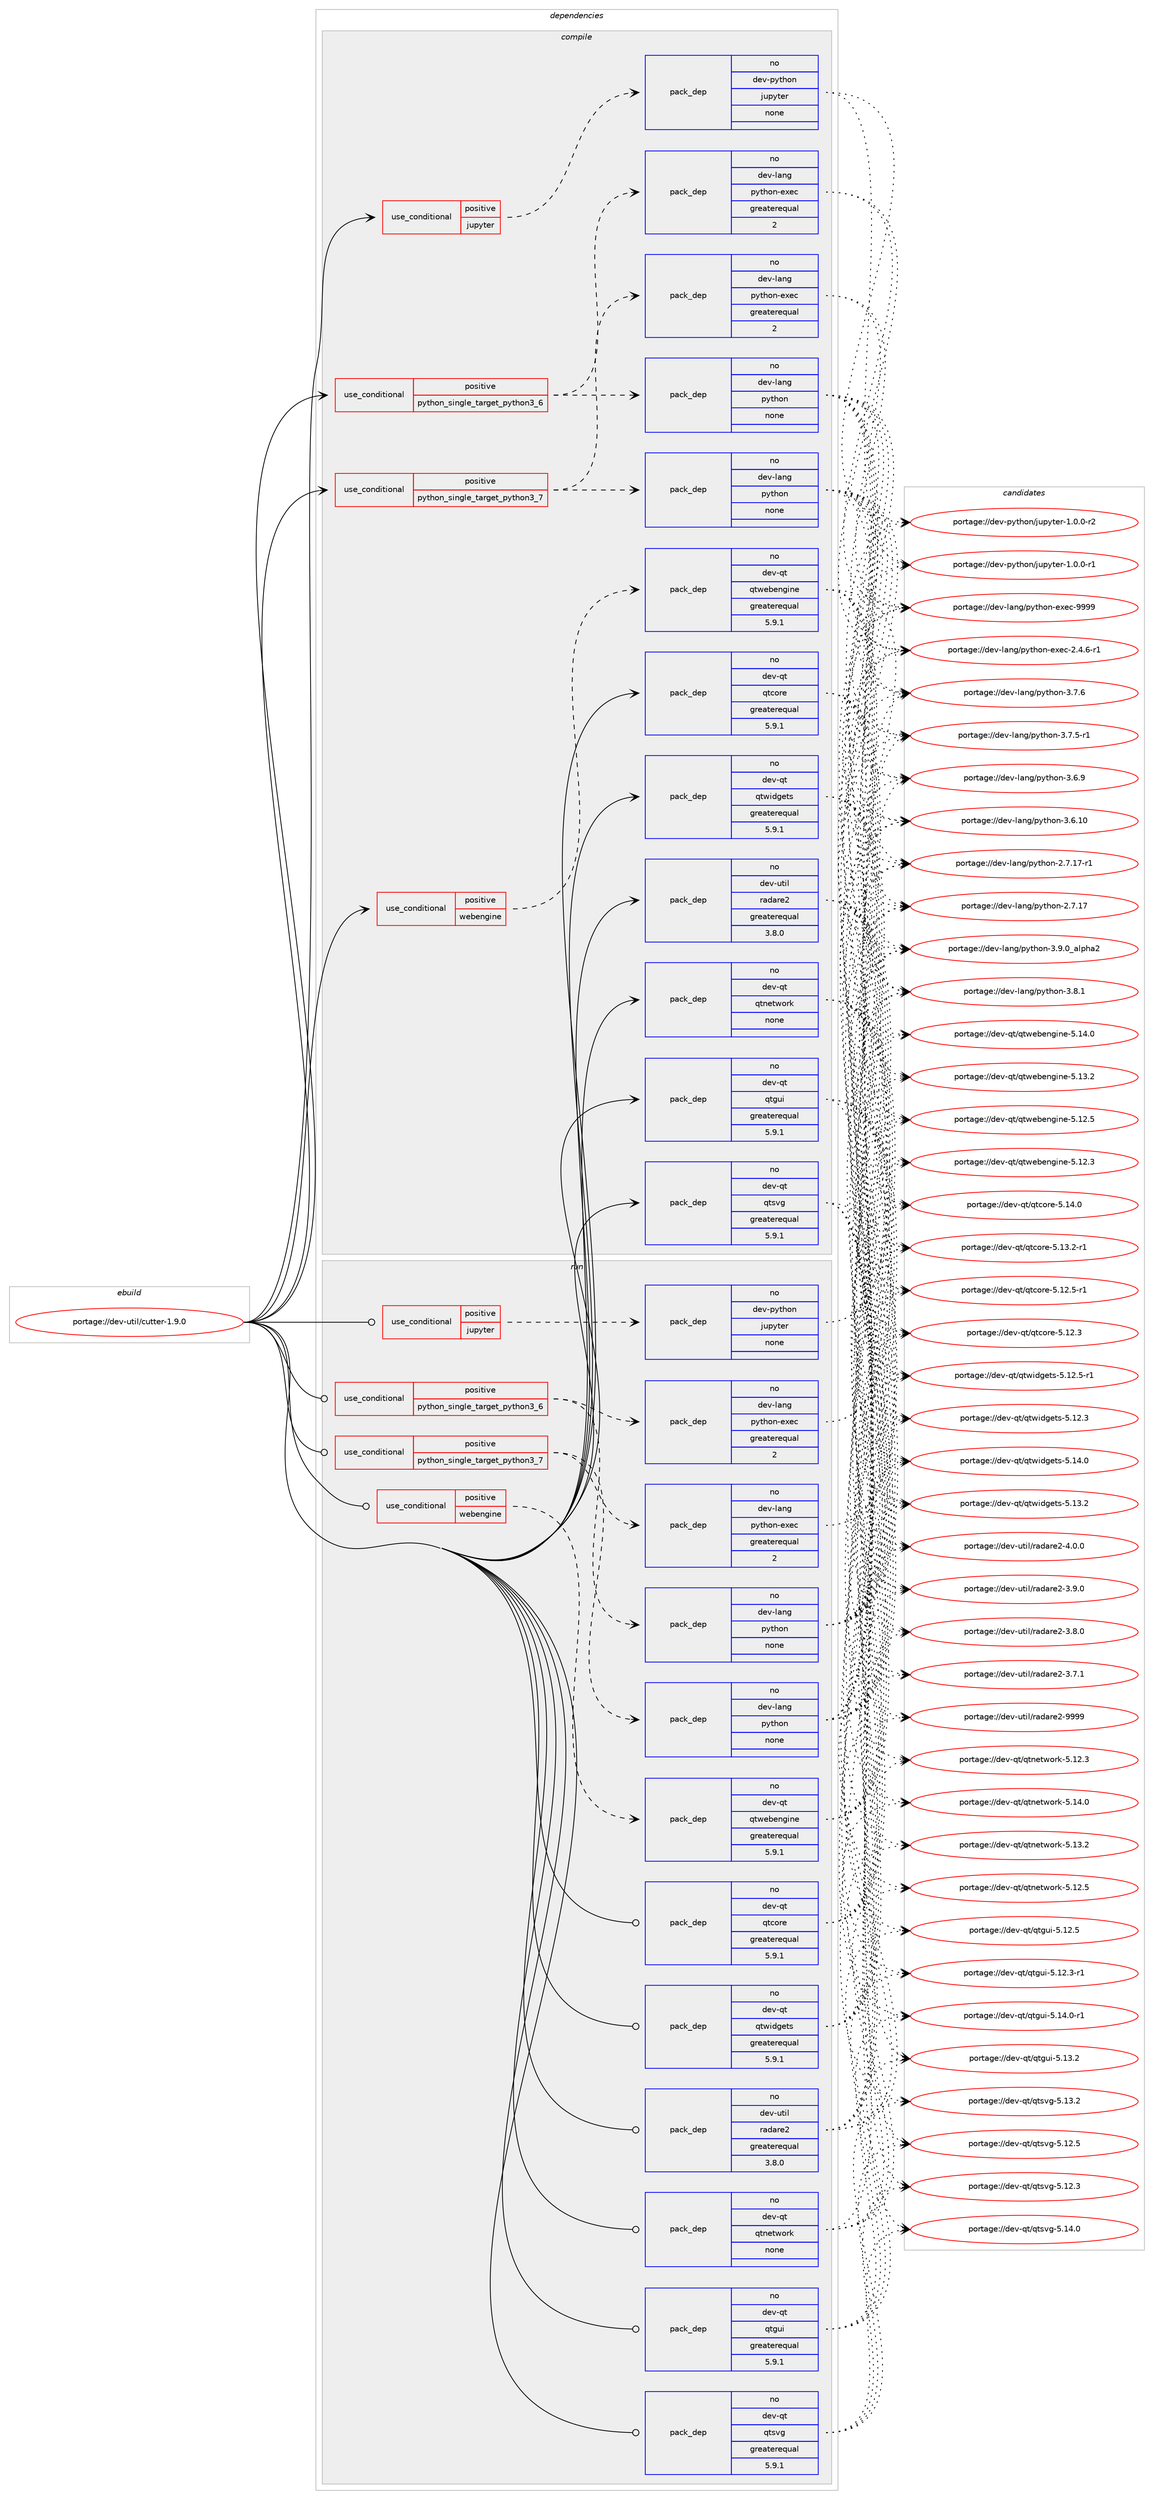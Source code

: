 digraph prolog {

# *************
# Graph options
# *************

newrank=true;
concentrate=true;
compound=true;
graph [rankdir=LR,fontname=Helvetica,fontsize=10,ranksep=1.5];#, ranksep=2.5, nodesep=0.2];
edge  [arrowhead=vee];
node  [fontname=Helvetica,fontsize=10];

# **********
# The ebuild
# **********

subgraph cluster_leftcol {
color=gray;
rank=same;
label=<<i>ebuild</i>>;
id [label="portage://dev-util/cutter-1.9.0", color=red, width=4, href="../dev-util/cutter-1.9.0.svg"];
}

# ****************
# The dependencies
# ****************

subgraph cluster_midcol {
color=gray;
label=<<i>dependencies</i>>;
subgraph cluster_compile {
fillcolor="#eeeeee";
style=filled;
label=<<i>compile</i>>;
subgraph cond62948 {
dependency303397 [label=<<TABLE BORDER="0" CELLBORDER="1" CELLSPACING="0" CELLPADDING="4"><TR><TD ROWSPAN="3" CELLPADDING="10">use_conditional</TD></TR><TR><TD>positive</TD></TR><TR><TD>jupyter</TD></TR></TABLE>>, shape=none, color=red];
subgraph pack235793 {
dependency303398 [label=<<TABLE BORDER="0" CELLBORDER="1" CELLSPACING="0" CELLPADDING="4" WIDTH="220"><TR><TD ROWSPAN="6" CELLPADDING="30">pack_dep</TD></TR><TR><TD WIDTH="110">no</TD></TR><TR><TD>dev-python</TD></TR><TR><TD>jupyter</TD></TR><TR><TD>none</TD></TR><TR><TD></TD></TR></TABLE>>, shape=none, color=blue];
}
dependency303397:e -> dependency303398:w [weight=20,style="dashed",arrowhead="vee"];
}
id:e -> dependency303397:w [weight=20,style="solid",arrowhead="vee"];
subgraph cond62949 {
dependency303399 [label=<<TABLE BORDER="0" CELLBORDER="1" CELLSPACING="0" CELLPADDING="4"><TR><TD ROWSPAN="3" CELLPADDING="10">use_conditional</TD></TR><TR><TD>positive</TD></TR><TR><TD>python_single_target_python3_6</TD></TR></TABLE>>, shape=none, color=red];
subgraph pack235794 {
dependency303400 [label=<<TABLE BORDER="0" CELLBORDER="1" CELLSPACING="0" CELLPADDING="4" WIDTH="220"><TR><TD ROWSPAN="6" CELLPADDING="30">pack_dep</TD></TR><TR><TD WIDTH="110">no</TD></TR><TR><TD>dev-lang</TD></TR><TR><TD>python</TD></TR><TR><TD>none</TD></TR><TR><TD></TD></TR></TABLE>>, shape=none, color=blue];
}
dependency303399:e -> dependency303400:w [weight=20,style="dashed",arrowhead="vee"];
subgraph pack235795 {
dependency303401 [label=<<TABLE BORDER="0" CELLBORDER="1" CELLSPACING="0" CELLPADDING="4" WIDTH="220"><TR><TD ROWSPAN="6" CELLPADDING="30">pack_dep</TD></TR><TR><TD WIDTH="110">no</TD></TR><TR><TD>dev-lang</TD></TR><TR><TD>python-exec</TD></TR><TR><TD>greaterequal</TD></TR><TR><TD>2</TD></TR></TABLE>>, shape=none, color=blue];
}
dependency303399:e -> dependency303401:w [weight=20,style="dashed",arrowhead="vee"];
}
id:e -> dependency303399:w [weight=20,style="solid",arrowhead="vee"];
subgraph cond62950 {
dependency303402 [label=<<TABLE BORDER="0" CELLBORDER="1" CELLSPACING="0" CELLPADDING="4"><TR><TD ROWSPAN="3" CELLPADDING="10">use_conditional</TD></TR><TR><TD>positive</TD></TR><TR><TD>python_single_target_python3_7</TD></TR></TABLE>>, shape=none, color=red];
subgraph pack235796 {
dependency303403 [label=<<TABLE BORDER="0" CELLBORDER="1" CELLSPACING="0" CELLPADDING="4" WIDTH="220"><TR><TD ROWSPAN="6" CELLPADDING="30">pack_dep</TD></TR><TR><TD WIDTH="110">no</TD></TR><TR><TD>dev-lang</TD></TR><TR><TD>python</TD></TR><TR><TD>none</TD></TR><TR><TD></TD></TR></TABLE>>, shape=none, color=blue];
}
dependency303402:e -> dependency303403:w [weight=20,style="dashed",arrowhead="vee"];
subgraph pack235797 {
dependency303404 [label=<<TABLE BORDER="0" CELLBORDER="1" CELLSPACING="0" CELLPADDING="4" WIDTH="220"><TR><TD ROWSPAN="6" CELLPADDING="30">pack_dep</TD></TR><TR><TD WIDTH="110">no</TD></TR><TR><TD>dev-lang</TD></TR><TR><TD>python-exec</TD></TR><TR><TD>greaterequal</TD></TR><TR><TD>2</TD></TR></TABLE>>, shape=none, color=blue];
}
dependency303402:e -> dependency303404:w [weight=20,style="dashed",arrowhead="vee"];
}
id:e -> dependency303402:w [weight=20,style="solid",arrowhead="vee"];
subgraph cond62951 {
dependency303405 [label=<<TABLE BORDER="0" CELLBORDER="1" CELLSPACING="0" CELLPADDING="4"><TR><TD ROWSPAN="3" CELLPADDING="10">use_conditional</TD></TR><TR><TD>positive</TD></TR><TR><TD>webengine</TD></TR></TABLE>>, shape=none, color=red];
subgraph pack235798 {
dependency303406 [label=<<TABLE BORDER="0" CELLBORDER="1" CELLSPACING="0" CELLPADDING="4" WIDTH="220"><TR><TD ROWSPAN="6" CELLPADDING="30">pack_dep</TD></TR><TR><TD WIDTH="110">no</TD></TR><TR><TD>dev-qt</TD></TR><TR><TD>qtwebengine</TD></TR><TR><TD>greaterequal</TD></TR><TR><TD>5.9.1</TD></TR></TABLE>>, shape=none, color=blue];
}
dependency303405:e -> dependency303406:w [weight=20,style="dashed",arrowhead="vee"];
}
id:e -> dependency303405:w [weight=20,style="solid",arrowhead="vee"];
subgraph pack235799 {
dependency303407 [label=<<TABLE BORDER="0" CELLBORDER="1" CELLSPACING="0" CELLPADDING="4" WIDTH="220"><TR><TD ROWSPAN="6" CELLPADDING="30">pack_dep</TD></TR><TR><TD WIDTH="110">no</TD></TR><TR><TD>dev-qt</TD></TR><TR><TD>qtcore</TD></TR><TR><TD>greaterequal</TD></TR><TR><TD>5.9.1</TD></TR></TABLE>>, shape=none, color=blue];
}
id:e -> dependency303407:w [weight=20,style="solid",arrowhead="vee"];
subgraph pack235800 {
dependency303408 [label=<<TABLE BORDER="0" CELLBORDER="1" CELLSPACING="0" CELLPADDING="4" WIDTH="220"><TR><TD ROWSPAN="6" CELLPADDING="30">pack_dep</TD></TR><TR><TD WIDTH="110">no</TD></TR><TR><TD>dev-qt</TD></TR><TR><TD>qtgui</TD></TR><TR><TD>greaterequal</TD></TR><TR><TD>5.9.1</TD></TR></TABLE>>, shape=none, color=blue];
}
id:e -> dependency303408:w [weight=20,style="solid",arrowhead="vee"];
subgraph pack235801 {
dependency303409 [label=<<TABLE BORDER="0" CELLBORDER="1" CELLSPACING="0" CELLPADDING="4" WIDTH="220"><TR><TD ROWSPAN="6" CELLPADDING="30">pack_dep</TD></TR><TR><TD WIDTH="110">no</TD></TR><TR><TD>dev-qt</TD></TR><TR><TD>qtnetwork</TD></TR><TR><TD>none</TD></TR><TR><TD></TD></TR></TABLE>>, shape=none, color=blue];
}
id:e -> dependency303409:w [weight=20,style="solid",arrowhead="vee"];
subgraph pack235802 {
dependency303410 [label=<<TABLE BORDER="0" CELLBORDER="1" CELLSPACING="0" CELLPADDING="4" WIDTH="220"><TR><TD ROWSPAN="6" CELLPADDING="30">pack_dep</TD></TR><TR><TD WIDTH="110">no</TD></TR><TR><TD>dev-qt</TD></TR><TR><TD>qtsvg</TD></TR><TR><TD>greaterequal</TD></TR><TR><TD>5.9.1</TD></TR></TABLE>>, shape=none, color=blue];
}
id:e -> dependency303410:w [weight=20,style="solid",arrowhead="vee"];
subgraph pack235803 {
dependency303411 [label=<<TABLE BORDER="0" CELLBORDER="1" CELLSPACING="0" CELLPADDING="4" WIDTH="220"><TR><TD ROWSPAN="6" CELLPADDING="30">pack_dep</TD></TR><TR><TD WIDTH="110">no</TD></TR><TR><TD>dev-qt</TD></TR><TR><TD>qtwidgets</TD></TR><TR><TD>greaterequal</TD></TR><TR><TD>5.9.1</TD></TR></TABLE>>, shape=none, color=blue];
}
id:e -> dependency303411:w [weight=20,style="solid",arrowhead="vee"];
subgraph pack235804 {
dependency303412 [label=<<TABLE BORDER="0" CELLBORDER="1" CELLSPACING="0" CELLPADDING="4" WIDTH="220"><TR><TD ROWSPAN="6" CELLPADDING="30">pack_dep</TD></TR><TR><TD WIDTH="110">no</TD></TR><TR><TD>dev-util</TD></TR><TR><TD>radare2</TD></TR><TR><TD>greaterequal</TD></TR><TR><TD>3.8.0</TD></TR></TABLE>>, shape=none, color=blue];
}
id:e -> dependency303412:w [weight=20,style="solid",arrowhead="vee"];
}
subgraph cluster_compileandrun {
fillcolor="#eeeeee";
style=filled;
label=<<i>compile and run</i>>;
}
subgraph cluster_run {
fillcolor="#eeeeee";
style=filled;
label=<<i>run</i>>;
subgraph cond62952 {
dependency303413 [label=<<TABLE BORDER="0" CELLBORDER="1" CELLSPACING="0" CELLPADDING="4"><TR><TD ROWSPAN="3" CELLPADDING="10">use_conditional</TD></TR><TR><TD>positive</TD></TR><TR><TD>jupyter</TD></TR></TABLE>>, shape=none, color=red];
subgraph pack235805 {
dependency303414 [label=<<TABLE BORDER="0" CELLBORDER="1" CELLSPACING="0" CELLPADDING="4" WIDTH="220"><TR><TD ROWSPAN="6" CELLPADDING="30">pack_dep</TD></TR><TR><TD WIDTH="110">no</TD></TR><TR><TD>dev-python</TD></TR><TR><TD>jupyter</TD></TR><TR><TD>none</TD></TR><TR><TD></TD></TR></TABLE>>, shape=none, color=blue];
}
dependency303413:e -> dependency303414:w [weight=20,style="dashed",arrowhead="vee"];
}
id:e -> dependency303413:w [weight=20,style="solid",arrowhead="odot"];
subgraph cond62953 {
dependency303415 [label=<<TABLE BORDER="0" CELLBORDER="1" CELLSPACING="0" CELLPADDING="4"><TR><TD ROWSPAN="3" CELLPADDING="10">use_conditional</TD></TR><TR><TD>positive</TD></TR><TR><TD>python_single_target_python3_6</TD></TR></TABLE>>, shape=none, color=red];
subgraph pack235806 {
dependency303416 [label=<<TABLE BORDER="0" CELLBORDER="1" CELLSPACING="0" CELLPADDING="4" WIDTH="220"><TR><TD ROWSPAN="6" CELLPADDING="30">pack_dep</TD></TR><TR><TD WIDTH="110">no</TD></TR><TR><TD>dev-lang</TD></TR><TR><TD>python</TD></TR><TR><TD>none</TD></TR><TR><TD></TD></TR></TABLE>>, shape=none, color=blue];
}
dependency303415:e -> dependency303416:w [weight=20,style="dashed",arrowhead="vee"];
subgraph pack235807 {
dependency303417 [label=<<TABLE BORDER="0" CELLBORDER="1" CELLSPACING="0" CELLPADDING="4" WIDTH="220"><TR><TD ROWSPAN="6" CELLPADDING="30">pack_dep</TD></TR><TR><TD WIDTH="110">no</TD></TR><TR><TD>dev-lang</TD></TR><TR><TD>python-exec</TD></TR><TR><TD>greaterequal</TD></TR><TR><TD>2</TD></TR></TABLE>>, shape=none, color=blue];
}
dependency303415:e -> dependency303417:w [weight=20,style="dashed",arrowhead="vee"];
}
id:e -> dependency303415:w [weight=20,style="solid",arrowhead="odot"];
subgraph cond62954 {
dependency303418 [label=<<TABLE BORDER="0" CELLBORDER="1" CELLSPACING="0" CELLPADDING="4"><TR><TD ROWSPAN="3" CELLPADDING="10">use_conditional</TD></TR><TR><TD>positive</TD></TR><TR><TD>python_single_target_python3_7</TD></TR></TABLE>>, shape=none, color=red];
subgraph pack235808 {
dependency303419 [label=<<TABLE BORDER="0" CELLBORDER="1" CELLSPACING="0" CELLPADDING="4" WIDTH="220"><TR><TD ROWSPAN="6" CELLPADDING="30">pack_dep</TD></TR><TR><TD WIDTH="110">no</TD></TR><TR><TD>dev-lang</TD></TR><TR><TD>python</TD></TR><TR><TD>none</TD></TR><TR><TD></TD></TR></TABLE>>, shape=none, color=blue];
}
dependency303418:e -> dependency303419:w [weight=20,style="dashed",arrowhead="vee"];
subgraph pack235809 {
dependency303420 [label=<<TABLE BORDER="0" CELLBORDER="1" CELLSPACING="0" CELLPADDING="4" WIDTH="220"><TR><TD ROWSPAN="6" CELLPADDING="30">pack_dep</TD></TR><TR><TD WIDTH="110">no</TD></TR><TR><TD>dev-lang</TD></TR><TR><TD>python-exec</TD></TR><TR><TD>greaterequal</TD></TR><TR><TD>2</TD></TR></TABLE>>, shape=none, color=blue];
}
dependency303418:e -> dependency303420:w [weight=20,style="dashed",arrowhead="vee"];
}
id:e -> dependency303418:w [weight=20,style="solid",arrowhead="odot"];
subgraph cond62955 {
dependency303421 [label=<<TABLE BORDER="0" CELLBORDER="1" CELLSPACING="0" CELLPADDING="4"><TR><TD ROWSPAN="3" CELLPADDING="10">use_conditional</TD></TR><TR><TD>positive</TD></TR><TR><TD>webengine</TD></TR></TABLE>>, shape=none, color=red];
subgraph pack235810 {
dependency303422 [label=<<TABLE BORDER="0" CELLBORDER="1" CELLSPACING="0" CELLPADDING="4" WIDTH="220"><TR><TD ROWSPAN="6" CELLPADDING="30">pack_dep</TD></TR><TR><TD WIDTH="110">no</TD></TR><TR><TD>dev-qt</TD></TR><TR><TD>qtwebengine</TD></TR><TR><TD>greaterequal</TD></TR><TR><TD>5.9.1</TD></TR></TABLE>>, shape=none, color=blue];
}
dependency303421:e -> dependency303422:w [weight=20,style="dashed",arrowhead="vee"];
}
id:e -> dependency303421:w [weight=20,style="solid",arrowhead="odot"];
subgraph pack235811 {
dependency303423 [label=<<TABLE BORDER="0" CELLBORDER="1" CELLSPACING="0" CELLPADDING="4" WIDTH="220"><TR><TD ROWSPAN="6" CELLPADDING="30">pack_dep</TD></TR><TR><TD WIDTH="110">no</TD></TR><TR><TD>dev-qt</TD></TR><TR><TD>qtcore</TD></TR><TR><TD>greaterequal</TD></TR><TR><TD>5.9.1</TD></TR></TABLE>>, shape=none, color=blue];
}
id:e -> dependency303423:w [weight=20,style="solid",arrowhead="odot"];
subgraph pack235812 {
dependency303424 [label=<<TABLE BORDER="0" CELLBORDER="1" CELLSPACING="0" CELLPADDING="4" WIDTH="220"><TR><TD ROWSPAN="6" CELLPADDING="30">pack_dep</TD></TR><TR><TD WIDTH="110">no</TD></TR><TR><TD>dev-qt</TD></TR><TR><TD>qtgui</TD></TR><TR><TD>greaterequal</TD></TR><TR><TD>5.9.1</TD></TR></TABLE>>, shape=none, color=blue];
}
id:e -> dependency303424:w [weight=20,style="solid",arrowhead="odot"];
subgraph pack235813 {
dependency303425 [label=<<TABLE BORDER="0" CELLBORDER="1" CELLSPACING="0" CELLPADDING="4" WIDTH="220"><TR><TD ROWSPAN="6" CELLPADDING="30">pack_dep</TD></TR><TR><TD WIDTH="110">no</TD></TR><TR><TD>dev-qt</TD></TR><TR><TD>qtnetwork</TD></TR><TR><TD>none</TD></TR><TR><TD></TD></TR></TABLE>>, shape=none, color=blue];
}
id:e -> dependency303425:w [weight=20,style="solid",arrowhead="odot"];
subgraph pack235814 {
dependency303426 [label=<<TABLE BORDER="0" CELLBORDER="1" CELLSPACING="0" CELLPADDING="4" WIDTH="220"><TR><TD ROWSPAN="6" CELLPADDING="30">pack_dep</TD></TR><TR><TD WIDTH="110">no</TD></TR><TR><TD>dev-qt</TD></TR><TR><TD>qtsvg</TD></TR><TR><TD>greaterequal</TD></TR><TR><TD>5.9.1</TD></TR></TABLE>>, shape=none, color=blue];
}
id:e -> dependency303426:w [weight=20,style="solid",arrowhead="odot"];
subgraph pack235815 {
dependency303427 [label=<<TABLE BORDER="0" CELLBORDER="1" CELLSPACING="0" CELLPADDING="4" WIDTH="220"><TR><TD ROWSPAN="6" CELLPADDING="30">pack_dep</TD></TR><TR><TD WIDTH="110">no</TD></TR><TR><TD>dev-qt</TD></TR><TR><TD>qtwidgets</TD></TR><TR><TD>greaterequal</TD></TR><TR><TD>5.9.1</TD></TR></TABLE>>, shape=none, color=blue];
}
id:e -> dependency303427:w [weight=20,style="solid",arrowhead="odot"];
subgraph pack235816 {
dependency303428 [label=<<TABLE BORDER="0" CELLBORDER="1" CELLSPACING="0" CELLPADDING="4" WIDTH="220"><TR><TD ROWSPAN="6" CELLPADDING="30">pack_dep</TD></TR><TR><TD WIDTH="110">no</TD></TR><TR><TD>dev-util</TD></TR><TR><TD>radare2</TD></TR><TR><TD>greaterequal</TD></TR><TR><TD>3.8.0</TD></TR></TABLE>>, shape=none, color=blue];
}
id:e -> dependency303428:w [weight=20,style="solid",arrowhead="odot"];
}
}

# **************
# The candidates
# **************

subgraph cluster_choices {
rank=same;
color=gray;
label=<<i>candidates</i>>;

subgraph choice235793 {
color=black;
nodesep=1;
choice10010111845112121116104111110471061171121211161011144549464846484511450 [label="portage://dev-python/jupyter-1.0.0-r2", color=red, width=4,href="../dev-python/jupyter-1.0.0-r2.svg"];
choice10010111845112121116104111110471061171121211161011144549464846484511449 [label="portage://dev-python/jupyter-1.0.0-r1", color=red, width=4,href="../dev-python/jupyter-1.0.0-r1.svg"];
dependency303398:e -> choice10010111845112121116104111110471061171121211161011144549464846484511450:w [style=dotted,weight="100"];
dependency303398:e -> choice10010111845112121116104111110471061171121211161011144549464846484511449:w [style=dotted,weight="100"];
}
subgraph choice235794 {
color=black;
nodesep=1;
choice10010111845108971101034711212111610411111045514657464895971081121049750 [label="portage://dev-lang/python-3.9.0_alpha2", color=red, width=4,href="../dev-lang/python-3.9.0_alpha2.svg"];
choice100101118451089711010347112121116104111110455146564649 [label="portage://dev-lang/python-3.8.1", color=red, width=4,href="../dev-lang/python-3.8.1.svg"];
choice100101118451089711010347112121116104111110455146554654 [label="portage://dev-lang/python-3.7.6", color=red, width=4,href="../dev-lang/python-3.7.6.svg"];
choice1001011184510897110103471121211161041111104551465546534511449 [label="portage://dev-lang/python-3.7.5-r1", color=red, width=4,href="../dev-lang/python-3.7.5-r1.svg"];
choice100101118451089711010347112121116104111110455146544657 [label="portage://dev-lang/python-3.6.9", color=red, width=4,href="../dev-lang/python-3.6.9.svg"];
choice10010111845108971101034711212111610411111045514654464948 [label="portage://dev-lang/python-3.6.10", color=red, width=4,href="../dev-lang/python-3.6.10.svg"];
choice100101118451089711010347112121116104111110455046554649554511449 [label="portage://dev-lang/python-2.7.17-r1", color=red, width=4,href="../dev-lang/python-2.7.17-r1.svg"];
choice10010111845108971101034711212111610411111045504655464955 [label="portage://dev-lang/python-2.7.17", color=red, width=4,href="../dev-lang/python-2.7.17.svg"];
dependency303400:e -> choice10010111845108971101034711212111610411111045514657464895971081121049750:w [style=dotted,weight="100"];
dependency303400:e -> choice100101118451089711010347112121116104111110455146564649:w [style=dotted,weight="100"];
dependency303400:e -> choice100101118451089711010347112121116104111110455146554654:w [style=dotted,weight="100"];
dependency303400:e -> choice1001011184510897110103471121211161041111104551465546534511449:w [style=dotted,weight="100"];
dependency303400:e -> choice100101118451089711010347112121116104111110455146544657:w [style=dotted,weight="100"];
dependency303400:e -> choice10010111845108971101034711212111610411111045514654464948:w [style=dotted,weight="100"];
dependency303400:e -> choice100101118451089711010347112121116104111110455046554649554511449:w [style=dotted,weight="100"];
dependency303400:e -> choice10010111845108971101034711212111610411111045504655464955:w [style=dotted,weight="100"];
}
subgraph choice235795 {
color=black;
nodesep=1;
choice10010111845108971101034711212111610411111045101120101994557575757 [label="portage://dev-lang/python-exec-9999", color=red, width=4,href="../dev-lang/python-exec-9999.svg"];
choice10010111845108971101034711212111610411111045101120101994550465246544511449 [label="portage://dev-lang/python-exec-2.4.6-r1", color=red, width=4,href="../dev-lang/python-exec-2.4.6-r1.svg"];
dependency303401:e -> choice10010111845108971101034711212111610411111045101120101994557575757:w [style=dotted,weight="100"];
dependency303401:e -> choice10010111845108971101034711212111610411111045101120101994550465246544511449:w [style=dotted,weight="100"];
}
subgraph choice235796 {
color=black;
nodesep=1;
choice10010111845108971101034711212111610411111045514657464895971081121049750 [label="portage://dev-lang/python-3.9.0_alpha2", color=red, width=4,href="../dev-lang/python-3.9.0_alpha2.svg"];
choice100101118451089711010347112121116104111110455146564649 [label="portage://dev-lang/python-3.8.1", color=red, width=4,href="../dev-lang/python-3.8.1.svg"];
choice100101118451089711010347112121116104111110455146554654 [label="portage://dev-lang/python-3.7.6", color=red, width=4,href="../dev-lang/python-3.7.6.svg"];
choice1001011184510897110103471121211161041111104551465546534511449 [label="portage://dev-lang/python-3.7.5-r1", color=red, width=4,href="../dev-lang/python-3.7.5-r1.svg"];
choice100101118451089711010347112121116104111110455146544657 [label="portage://dev-lang/python-3.6.9", color=red, width=4,href="../dev-lang/python-3.6.9.svg"];
choice10010111845108971101034711212111610411111045514654464948 [label="portage://dev-lang/python-3.6.10", color=red, width=4,href="../dev-lang/python-3.6.10.svg"];
choice100101118451089711010347112121116104111110455046554649554511449 [label="portage://dev-lang/python-2.7.17-r1", color=red, width=4,href="../dev-lang/python-2.7.17-r1.svg"];
choice10010111845108971101034711212111610411111045504655464955 [label="portage://dev-lang/python-2.7.17", color=red, width=4,href="../dev-lang/python-2.7.17.svg"];
dependency303403:e -> choice10010111845108971101034711212111610411111045514657464895971081121049750:w [style=dotted,weight="100"];
dependency303403:e -> choice100101118451089711010347112121116104111110455146564649:w [style=dotted,weight="100"];
dependency303403:e -> choice100101118451089711010347112121116104111110455146554654:w [style=dotted,weight="100"];
dependency303403:e -> choice1001011184510897110103471121211161041111104551465546534511449:w [style=dotted,weight="100"];
dependency303403:e -> choice100101118451089711010347112121116104111110455146544657:w [style=dotted,weight="100"];
dependency303403:e -> choice10010111845108971101034711212111610411111045514654464948:w [style=dotted,weight="100"];
dependency303403:e -> choice100101118451089711010347112121116104111110455046554649554511449:w [style=dotted,weight="100"];
dependency303403:e -> choice10010111845108971101034711212111610411111045504655464955:w [style=dotted,weight="100"];
}
subgraph choice235797 {
color=black;
nodesep=1;
choice10010111845108971101034711212111610411111045101120101994557575757 [label="portage://dev-lang/python-exec-9999", color=red, width=4,href="../dev-lang/python-exec-9999.svg"];
choice10010111845108971101034711212111610411111045101120101994550465246544511449 [label="portage://dev-lang/python-exec-2.4.6-r1", color=red, width=4,href="../dev-lang/python-exec-2.4.6-r1.svg"];
dependency303404:e -> choice10010111845108971101034711212111610411111045101120101994557575757:w [style=dotted,weight="100"];
dependency303404:e -> choice10010111845108971101034711212111610411111045101120101994550465246544511449:w [style=dotted,weight="100"];
}
subgraph choice235798 {
color=black;
nodesep=1;
choice10010111845113116471131161191019810111010310511010145534649524648 [label="portage://dev-qt/qtwebengine-5.14.0", color=red, width=4,href="../dev-qt/qtwebengine-5.14.0.svg"];
choice10010111845113116471131161191019810111010310511010145534649514650 [label="portage://dev-qt/qtwebengine-5.13.2", color=red, width=4,href="../dev-qt/qtwebengine-5.13.2.svg"];
choice10010111845113116471131161191019810111010310511010145534649504653 [label="portage://dev-qt/qtwebengine-5.12.5", color=red, width=4,href="../dev-qt/qtwebengine-5.12.5.svg"];
choice10010111845113116471131161191019810111010310511010145534649504651 [label="portage://dev-qt/qtwebengine-5.12.3", color=red, width=4,href="../dev-qt/qtwebengine-5.12.3.svg"];
dependency303406:e -> choice10010111845113116471131161191019810111010310511010145534649524648:w [style=dotted,weight="100"];
dependency303406:e -> choice10010111845113116471131161191019810111010310511010145534649514650:w [style=dotted,weight="100"];
dependency303406:e -> choice10010111845113116471131161191019810111010310511010145534649504653:w [style=dotted,weight="100"];
dependency303406:e -> choice10010111845113116471131161191019810111010310511010145534649504651:w [style=dotted,weight="100"];
}
subgraph choice235799 {
color=black;
nodesep=1;
choice10010111845113116471131169911111410145534649524648 [label="portage://dev-qt/qtcore-5.14.0", color=red, width=4,href="../dev-qt/qtcore-5.14.0.svg"];
choice100101118451131164711311699111114101455346495146504511449 [label="portage://dev-qt/qtcore-5.13.2-r1", color=red, width=4,href="../dev-qt/qtcore-5.13.2-r1.svg"];
choice100101118451131164711311699111114101455346495046534511449 [label="portage://dev-qt/qtcore-5.12.5-r1", color=red, width=4,href="../dev-qt/qtcore-5.12.5-r1.svg"];
choice10010111845113116471131169911111410145534649504651 [label="portage://dev-qt/qtcore-5.12.3", color=red, width=4,href="../dev-qt/qtcore-5.12.3.svg"];
dependency303407:e -> choice10010111845113116471131169911111410145534649524648:w [style=dotted,weight="100"];
dependency303407:e -> choice100101118451131164711311699111114101455346495146504511449:w [style=dotted,weight="100"];
dependency303407:e -> choice100101118451131164711311699111114101455346495046534511449:w [style=dotted,weight="100"];
dependency303407:e -> choice10010111845113116471131169911111410145534649504651:w [style=dotted,weight="100"];
}
subgraph choice235800 {
color=black;
nodesep=1;
choice1001011184511311647113116103117105455346495246484511449 [label="portage://dev-qt/qtgui-5.14.0-r1", color=red, width=4,href="../dev-qt/qtgui-5.14.0-r1.svg"];
choice100101118451131164711311610311710545534649514650 [label="portage://dev-qt/qtgui-5.13.2", color=red, width=4,href="../dev-qt/qtgui-5.13.2.svg"];
choice100101118451131164711311610311710545534649504653 [label="portage://dev-qt/qtgui-5.12.5", color=red, width=4,href="../dev-qt/qtgui-5.12.5.svg"];
choice1001011184511311647113116103117105455346495046514511449 [label="portage://dev-qt/qtgui-5.12.3-r1", color=red, width=4,href="../dev-qt/qtgui-5.12.3-r1.svg"];
dependency303408:e -> choice1001011184511311647113116103117105455346495246484511449:w [style=dotted,weight="100"];
dependency303408:e -> choice100101118451131164711311610311710545534649514650:w [style=dotted,weight="100"];
dependency303408:e -> choice100101118451131164711311610311710545534649504653:w [style=dotted,weight="100"];
dependency303408:e -> choice1001011184511311647113116103117105455346495046514511449:w [style=dotted,weight="100"];
}
subgraph choice235801 {
color=black;
nodesep=1;
choice100101118451131164711311611010111611911111410745534649524648 [label="portage://dev-qt/qtnetwork-5.14.0", color=red, width=4,href="../dev-qt/qtnetwork-5.14.0.svg"];
choice100101118451131164711311611010111611911111410745534649514650 [label="portage://dev-qt/qtnetwork-5.13.2", color=red, width=4,href="../dev-qt/qtnetwork-5.13.2.svg"];
choice100101118451131164711311611010111611911111410745534649504653 [label="portage://dev-qt/qtnetwork-5.12.5", color=red, width=4,href="../dev-qt/qtnetwork-5.12.5.svg"];
choice100101118451131164711311611010111611911111410745534649504651 [label="portage://dev-qt/qtnetwork-5.12.3", color=red, width=4,href="../dev-qt/qtnetwork-5.12.3.svg"];
dependency303409:e -> choice100101118451131164711311611010111611911111410745534649524648:w [style=dotted,weight="100"];
dependency303409:e -> choice100101118451131164711311611010111611911111410745534649514650:w [style=dotted,weight="100"];
dependency303409:e -> choice100101118451131164711311611010111611911111410745534649504653:w [style=dotted,weight="100"];
dependency303409:e -> choice100101118451131164711311611010111611911111410745534649504651:w [style=dotted,weight="100"];
}
subgraph choice235802 {
color=black;
nodesep=1;
choice100101118451131164711311611511810345534649524648 [label="portage://dev-qt/qtsvg-5.14.0", color=red, width=4,href="../dev-qt/qtsvg-5.14.0.svg"];
choice100101118451131164711311611511810345534649514650 [label="portage://dev-qt/qtsvg-5.13.2", color=red, width=4,href="../dev-qt/qtsvg-5.13.2.svg"];
choice100101118451131164711311611511810345534649504653 [label="portage://dev-qt/qtsvg-5.12.5", color=red, width=4,href="../dev-qt/qtsvg-5.12.5.svg"];
choice100101118451131164711311611511810345534649504651 [label="portage://dev-qt/qtsvg-5.12.3", color=red, width=4,href="../dev-qt/qtsvg-5.12.3.svg"];
dependency303410:e -> choice100101118451131164711311611511810345534649524648:w [style=dotted,weight="100"];
dependency303410:e -> choice100101118451131164711311611511810345534649514650:w [style=dotted,weight="100"];
dependency303410:e -> choice100101118451131164711311611511810345534649504653:w [style=dotted,weight="100"];
dependency303410:e -> choice100101118451131164711311611511810345534649504651:w [style=dotted,weight="100"];
}
subgraph choice235803 {
color=black;
nodesep=1;
choice100101118451131164711311611910510010310111611545534649524648 [label="portage://dev-qt/qtwidgets-5.14.0", color=red, width=4,href="../dev-qt/qtwidgets-5.14.0.svg"];
choice100101118451131164711311611910510010310111611545534649514650 [label="portage://dev-qt/qtwidgets-5.13.2", color=red, width=4,href="../dev-qt/qtwidgets-5.13.2.svg"];
choice1001011184511311647113116119105100103101116115455346495046534511449 [label="portage://dev-qt/qtwidgets-5.12.5-r1", color=red, width=4,href="../dev-qt/qtwidgets-5.12.5-r1.svg"];
choice100101118451131164711311611910510010310111611545534649504651 [label="portage://dev-qt/qtwidgets-5.12.3", color=red, width=4,href="../dev-qt/qtwidgets-5.12.3.svg"];
dependency303411:e -> choice100101118451131164711311611910510010310111611545534649524648:w [style=dotted,weight="100"];
dependency303411:e -> choice100101118451131164711311611910510010310111611545534649514650:w [style=dotted,weight="100"];
dependency303411:e -> choice1001011184511311647113116119105100103101116115455346495046534511449:w [style=dotted,weight="100"];
dependency303411:e -> choice100101118451131164711311611910510010310111611545534649504651:w [style=dotted,weight="100"];
}
subgraph choice235804 {
color=black;
nodesep=1;
choice10010111845117116105108471149710097114101504557575757 [label="portage://dev-util/radare2-9999", color=red, width=4,href="../dev-util/radare2-9999.svg"];
choice1001011184511711610510847114971009711410150455246484648 [label="portage://dev-util/radare2-4.0.0", color=red, width=4,href="../dev-util/radare2-4.0.0.svg"];
choice1001011184511711610510847114971009711410150455146574648 [label="portage://dev-util/radare2-3.9.0", color=red, width=4,href="../dev-util/radare2-3.9.0.svg"];
choice1001011184511711610510847114971009711410150455146564648 [label="portage://dev-util/radare2-3.8.0", color=red, width=4,href="../dev-util/radare2-3.8.0.svg"];
choice1001011184511711610510847114971009711410150455146554649 [label="portage://dev-util/radare2-3.7.1", color=red, width=4,href="../dev-util/radare2-3.7.1.svg"];
dependency303412:e -> choice10010111845117116105108471149710097114101504557575757:w [style=dotted,weight="100"];
dependency303412:e -> choice1001011184511711610510847114971009711410150455246484648:w [style=dotted,weight="100"];
dependency303412:e -> choice1001011184511711610510847114971009711410150455146574648:w [style=dotted,weight="100"];
dependency303412:e -> choice1001011184511711610510847114971009711410150455146564648:w [style=dotted,weight="100"];
dependency303412:e -> choice1001011184511711610510847114971009711410150455146554649:w [style=dotted,weight="100"];
}
subgraph choice235805 {
color=black;
nodesep=1;
choice10010111845112121116104111110471061171121211161011144549464846484511450 [label="portage://dev-python/jupyter-1.0.0-r2", color=red, width=4,href="../dev-python/jupyter-1.0.0-r2.svg"];
choice10010111845112121116104111110471061171121211161011144549464846484511449 [label="portage://dev-python/jupyter-1.0.0-r1", color=red, width=4,href="../dev-python/jupyter-1.0.0-r1.svg"];
dependency303414:e -> choice10010111845112121116104111110471061171121211161011144549464846484511450:w [style=dotted,weight="100"];
dependency303414:e -> choice10010111845112121116104111110471061171121211161011144549464846484511449:w [style=dotted,weight="100"];
}
subgraph choice235806 {
color=black;
nodesep=1;
choice10010111845108971101034711212111610411111045514657464895971081121049750 [label="portage://dev-lang/python-3.9.0_alpha2", color=red, width=4,href="../dev-lang/python-3.9.0_alpha2.svg"];
choice100101118451089711010347112121116104111110455146564649 [label="portage://dev-lang/python-3.8.1", color=red, width=4,href="../dev-lang/python-3.8.1.svg"];
choice100101118451089711010347112121116104111110455146554654 [label="portage://dev-lang/python-3.7.6", color=red, width=4,href="../dev-lang/python-3.7.6.svg"];
choice1001011184510897110103471121211161041111104551465546534511449 [label="portage://dev-lang/python-3.7.5-r1", color=red, width=4,href="../dev-lang/python-3.7.5-r1.svg"];
choice100101118451089711010347112121116104111110455146544657 [label="portage://dev-lang/python-3.6.9", color=red, width=4,href="../dev-lang/python-3.6.9.svg"];
choice10010111845108971101034711212111610411111045514654464948 [label="portage://dev-lang/python-3.6.10", color=red, width=4,href="../dev-lang/python-3.6.10.svg"];
choice100101118451089711010347112121116104111110455046554649554511449 [label="portage://dev-lang/python-2.7.17-r1", color=red, width=4,href="../dev-lang/python-2.7.17-r1.svg"];
choice10010111845108971101034711212111610411111045504655464955 [label="portage://dev-lang/python-2.7.17", color=red, width=4,href="../dev-lang/python-2.7.17.svg"];
dependency303416:e -> choice10010111845108971101034711212111610411111045514657464895971081121049750:w [style=dotted,weight="100"];
dependency303416:e -> choice100101118451089711010347112121116104111110455146564649:w [style=dotted,weight="100"];
dependency303416:e -> choice100101118451089711010347112121116104111110455146554654:w [style=dotted,weight="100"];
dependency303416:e -> choice1001011184510897110103471121211161041111104551465546534511449:w [style=dotted,weight="100"];
dependency303416:e -> choice100101118451089711010347112121116104111110455146544657:w [style=dotted,weight="100"];
dependency303416:e -> choice10010111845108971101034711212111610411111045514654464948:w [style=dotted,weight="100"];
dependency303416:e -> choice100101118451089711010347112121116104111110455046554649554511449:w [style=dotted,weight="100"];
dependency303416:e -> choice10010111845108971101034711212111610411111045504655464955:w [style=dotted,weight="100"];
}
subgraph choice235807 {
color=black;
nodesep=1;
choice10010111845108971101034711212111610411111045101120101994557575757 [label="portage://dev-lang/python-exec-9999", color=red, width=4,href="../dev-lang/python-exec-9999.svg"];
choice10010111845108971101034711212111610411111045101120101994550465246544511449 [label="portage://dev-lang/python-exec-2.4.6-r1", color=red, width=4,href="../dev-lang/python-exec-2.4.6-r1.svg"];
dependency303417:e -> choice10010111845108971101034711212111610411111045101120101994557575757:w [style=dotted,weight="100"];
dependency303417:e -> choice10010111845108971101034711212111610411111045101120101994550465246544511449:w [style=dotted,weight="100"];
}
subgraph choice235808 {
color=black;
nodesep=1;
choice10010111845108971101034711212111610411111045514657464895971081121049750 [label="portage://dev-lang/python-3.9.0_alpha2", color=red, width=4,href="../dev-lang/python-3.9.0_alpha2.svg"];
choice100101118451089711010347112121116104111110455146564649 [label="portage://dev-lang/python-3.8.1", color=red, width=4,href="../dev-lang/python-3.8.1.svg"];
choice100101118451089711010347112121116104111110455146554654 [label="portage://dev-lang/python-3.7.6", color=red, width=4,href="../dev-lang/python-3.7.6.svg"];
choice1001011184510897110103471121211161041111104551465546534511449 [label="portage://dev-lang/python-3.7.5-r1", color=red, width=4,href="../dev-lang/python-3.7.5-r1.svg"];
choice100101118451089711010347112121116104111110455146544657 [label="portage://dev-lang/python-3.6.9", color=red, width=4,href="../dev-lang/python-3.6.9.svg"];
choice10010111845108971101034711212111610411111045514654464948 [label="portage://dev-lang/python-3.6.10", color=red, width=4,href="../dev-lang/python-3.6.10.svg"];
choice100101118451089711010347112121116104111110455046554649554511449 [label="portage://dev-lang/python-2.7.17-r1", color=red, width=4,href="../dev-lang/python-2.7.17-r1.svg"];
choice10010111845108971101034711212111610411111045504655464955 [label="portage://dev-lang/python-2.7.17", color=red, width=4,href="../dev-lang/python-2.7.17.svg"];
dependency303419:e -> choice10010111845108971101034711212111610411111045514657464895971081121049750:w [style=dotted,weight="100"];
dependency303419:e -> choice100101118451089711010347112121116104111110455146564649:w [style=dotted,weight="100"];
dependency303419:e -> choice100101118451089711010347112121116104111110455146554654:w [style=dotted,weight="100"];
dependency303419:e -> choice1001011184510897110103471121211161041111104551465546534511449:w [style=dotted,weight="100"];
dependency303419:e -> choice100101118451089711010347112121116104111110455146544657:w [style=dotted,weight="100"];
dependency303419:e -> choice10010111845108971101034711212111610411111045514654464948:w [style=dotted,weight="100"];
dependency303419:e -> choice100101118451089711010347112121116104111110455046554649554511449:w [style=dotted,weight="100"];
dependency303419:e -> choice10010111845108971101034711212111610411111045504655464955:w [style=dotted,weight="100"];
}
subgraph choice235809 {
color=black;
nodesep=1;
choice10010111845108971101034711212111610411111045101120101994557575757 [label="portage://dev-lang/python-exec-9999", color=red, width=4,href="../dev-lang/python-exec-9999.svg"];
choice10010111845108971101034711212111610411111045101120101994550465246544511449 [label="portage://dev-lang/python-exec-2.4.6-r1", color=red, width=4,href="../dev-lang/python-exec-2.4.6-r1.svg"];
dependency303420:e -> choice10010111845108971101034711212111610411111045101120101994557575757:w [style=dotted,weight="100"];
dependency303420:e -> choice10010111845108971101034711212111610411111045101120101994550465246544511449:w [style=dotted,weight="100"];
}
subgraph choice235810 {
color=black;
nodesep=1;
choice10010111845113116471131161191019810111010310511010145534649524648 [label="portage://dev-qt/qtwebengine-5.14.0", color=red, width=4,href="../dev-qt/qtwebengine-5.14.0.svg"];
choice10010111845113116471131161191019810111010310511010145534649514650 [label="portage://dev-qt/qtwebengine-5.13.2", color=red, width=4,href="../dev-qt/qtwebengine-5.13.2.svg"];
choice10010111845113116471131161191019810111010310511010145534649504653 [label="portage://dev-qt/qtwebengine-5.12.5", color=red, width=4,href="../dev-qt/qtwebengine-5.12.5.svg"];
choice10010111845113116471131161191019810111010310511010145534649504651 [label="portage://dev-qt/qtwebengine-5.12.3", color=red, width=4,href="../dev-qt/qtwebengine-5.12.3.svg"];
dependency303422:e -> choice10010111845113116471131161191019810111010310511010145534649524648:w [style=dotted,weight="100"];
dependency303422:e -> choice10010111845113116471131161191019810111010310511010145534649514650:w [style=dotted,weight="100"];
dependency303422:e -> choice10010111845113116471131161191019810111010310511010145534649504653:w [style=dotted,weight="100"];
dependency303422:e -> choice10010111845113116471131161191019810111010310511010145534649504651:w [style=dotted,weight="100"];
}
subgraph choice235811 {
color=black;
nodesep=1;
choice10010111845113116471131169911111410145534649524648 [label="portage://dev-qt/qtcore-5.14.0", color=red, width=4,href="../dev-qt/qtcore-5.14.0.svg"];
choice100101118451131164711311699111114101455346495146504511449 [label="portage://dev-qt/qtcore-5.13.2-r1", color=red, width=4,href="../dev-qt/qtcore-5.13.2-r1.svg"];
choice100101118451131164711311699111114101455346495046534511449 [label="portage://dev-qt/qtcore-5.12.5-r1", color=red, width=4,href="../dev-qt/qtcore-5.12.5-r1.svg"];
choice10010111845113116471131169911111410145534649504651 [label="portage://dev-qt/qtcore-5.12.3", color=red, width=4,href="../dev-qt/qtcore-5.12.3.svg"];
dependency303423:e -> choice10010111845113116471131169911111410145534649524648:w [style=dotted,weight="100"];
dependency303423:e -> choice100101118451131164711311699111114101455346495146504511449:w [style=dotted,weight="100"];
dependency303423:e -> choice100101118451131164711311699111114101455346495046534511449:w [style=dotted,weight="100"];
dependency303423:e -> choice10010111845113116471131169911111410145534649504651:w [style=dotted,weight="100"];
}
subgraph choice235812 {
color=black;
nodesep=1;
choice1001011184511311647113116103117105455346495246484511449 [label="portage://dev-qt/qtgui-5.14.0-r1", color=red, width=4,href="../dev-qt/qtgui-5.14.0-r1.svg"];
choice100101118451131164711311610311710545534649514650 [label="portage://dev-qt/qtgui-5.13.2", color=red, width=4,href="../dev-qt/qtgui-5.13.2.svg"];
choice100101118451131164711311610311710545534649504653 [label="portage://dev-qt/qtgui-5.12.5", color=red, width=4,href="../dev-qt/qtgui-5.12.5.svg"];
choice1001011184511311647113116103117105455346495046514511449 [label="portage://dev-qt/qtgui-5.12.3-r1", color=red, width=4,href="../dev-qt/qtgui-5.12.3-r1.svg"];
dependency303424:e -> choice1001011184511311647113116103117105455346495246484511449:w [style=dotted,weight="100"];
dependency303424:e -> choice100101118451131164711311610311710545534649514650:w [style=dotted,weight="100"];
dependency303424:e -> choice100101118451131164711311610311710545534649504653:w [style=dotted,weight="100"];
dependency303424:e -> choice1001011184511311647113116103117105455346495046514511449:w [style=dotted,weight="100"];
}
subgraph choice235813 {
color=black;
nodesep=1;
choice100101118451131164711311611010111611911111410745534649524648 [label="portage://dev-qt/qtnetwork-5.14.0", color=red, width=4,href="../dev-qt/qtnetwork-5.14.0.svg"];
choice100101118451131164711311611010111611911111410745534649514650 [label="portage://dev-qt/qtnetwork-5.13.2", color=red, width=4,href="../dev-qt/qtnetwork-5.13.2.svg"];
choice100101118451131164711311611010111611911111410745534649504653 [label="portage://dev-qt/qtnetwork-5.12.5", color=red, width=4,href="../dev-qt/qtnetwork-5.12.5.svg"];
choice100101118451131164711311611010111611911111410745534649504651 [label="portage://dev-qt/qtnetwork-5.12.3", color=red, width=4,href="../dev-qt/qtnetwork-5.12.3.svg"];
dependency303425:e -> choice100101118451131164711311611010111611911111410745534649524648:w [style=dotted,weight="100"];
dependency303425:e -> choice100101118451131164711311611010111611911111410745534649514650:w [style=dotted,weight="100"];
dependency303425:e -> choice100101118451131164711311611010111611911111410745534649504653:w [style=dotted,weight="100"];
dependency303425:e -> choice100101118451131164711311611010111611911111410745534649504651:w [style=dotted,weight="100"];
}
subgraph choice235814 {
color=black;
nodesep=1;
choice100101118451131164711311611511810345534649524648 [label="portage://dev-qt/qtsvg-5.14.0", color=red, width=4,href="../dev-qt/qtsvg-5.14.0.svg"];
choice100101118451131164711311611511810345534649514650 [label="portage://dev-qt/qtsvg-5.13.2", color=red, width=4,href="../dev-qt/qtsvg-5.13.2.svg"];
choice100101118451131164711311611511810345534649504653 [label="portage://dev-qt/qtsvg-5.12.5", color=red, width=4,href="../dev-qt/qtsvg-5.12.5.svg"];
choice100101118451131164711311611511810345534649504651 [label="portage://dev-qt/qtsvg-5.12.3", color=red, width=4,href="../dev-qt/qtsvg-5.12.3.svg"];
dependency303426:e -> choice100101118451131164711311611511810345534649524648:w [style=dotted,weight="100"];
dependency303426:e -> choice100101118451131164711311611511810345534649514650:w [style=dotted,weight="100"];
dependency303426:e -> choice100101118451131164711311611511810345534649504653:w [style=dotted,weight="100"];
dependency303426:e -> choice100101118451131164711311611511810345534649504651:w [style=dotted,weight="100"];
}
subgraph choice235815 {
color=black;
nodesep=1;
choice100101118451131164711311611910510010310111611545534649524648 [label="portage://dev-qt/qtwidgets-5.14.0", color=red, width=4,href="../dev-qt/qtwidgets-5.14.0.svg"];
choice100101118451131164711311611910510010310111611545534649514650 [label="portage://dev-qt/qtwidgets-5.13.2", color=red, width=4,href="../dev-qt/qtwidgets-5.13.2.svg"];
choice1001011184511311647113116119105100103101116115455346495046534511449 [label="portage://dev-qt/qtwidgets-5.12.5-r1", color=red, width=4,href="../dev-qt/qtwidgets-5.12.5-r1.svg"];
choice100101118451131164711311611910510010310111611545534649504651 [label="portage://dev-qt/qtwidgets-5.12.3", color=red, width=4,href="../dev-qt/qtwidgets-5.12.3.svg"];
dependency303427:e -> choice100101118451131164711311611910510010310111611545534649524648:w [style=dotted,weight="100"];
dependency303427:e -> choice100101118451131164711311611910510010310111611545534649514650:w [style=dotted,weight="100"];
dependency303427:e -> choice1001011184511311647113116119105100103101116115455346495046534511449:w [style=dotted,weight="100"];
dependency303427:e -> choice100101118451131164711311611910510010310111611545534649504651:w [style=dotted,weight="100"];
}
subgraph choice235816 {
color=black;
nodesep=1;
choice10010111845117116105108471149710097114101504557575757 [label="portage://dev-util/radare2-9999", color=red, width=4,href="../dev-util/radare2-9999.svg"];
choice1001011184511711610510847114971009711410150455246484648 [label="portage://dev-util/radare2-4.0.0", color=red, width=4,href="../dev-util/radare2-4.0.0.svg"];
choice1001011184511711610510847114971009711410150455146574648 [label="portage://dev-util/radare2-3.9.0", color=red, width=4,href="../dev-util/radare2-3.9.0.svg"];
choice1001011184511711610510847114971009711410150455146564648 [label="portage://dev-util/radare2-3.8.0", color=red, width=4,href="../dev-util/radare2-3.8.0.svg"];
choice1001011184511711610510847114971009711410150455146554649 [label="portage://dev-util/radare2-3.7.1", color=red, width=4,href="../dev-util/radare2-3.7.1.svg"];
dependency303428:e -> choice10010111845117116105108471149710097114101504557575757:w [style=dotted,weight="100"];
dependency303428:e -> choice1001011184511711610510847114971009711410150455246484648:w [style=dotted,weight="100"];
dependency303428:e -> choice1001011184511711610510847114971009711410150455146574648:w [style=dotted,weight="100"];
dependency303428:e -> choice1001011184511711610510847114971009711410150455146564648:w [style=dotted,weight="100"];
dependency303428:e -> choice1001011184511711610510847114971009711410150455146554649:w [style=dotted,weight="100"];
}
}

}
